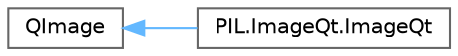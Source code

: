 digraph "Graphical Class Hierarchy"
{
 // LATEX_PDF_SIZE
  bgcolor="transparent";
  edge [fontname=Helvetica,fontsize=10,labelfontname=Helvetica,labelfontsize=10];
  node [fontname=Helvetica,fontsize=10,shape=box,height=0.2,width=0.4];
  rankdir="LR";
  Node0 [id="Node000000",label="QImage",height=0.2,width=0.4,color="grey40", fillcolor="white", style="filled",URL="$db/d17/classQImage.html",tooltip=" "];
  Node0 -> Node1 [id="edge4974_Node000000_Node000001",dir="back",color="steelblue1",style="solid",tooltip=" "];
  Node1 [id="Node000001",label="PIL.ImageQt.ImageQt",height=0.2,width=0.4,color="grey40", fillcolor="white", style="filled",URL="$dc/d9d/classPIL_1_1ImageQt_1_1ImageQt.html",tooltip=" "];
}
